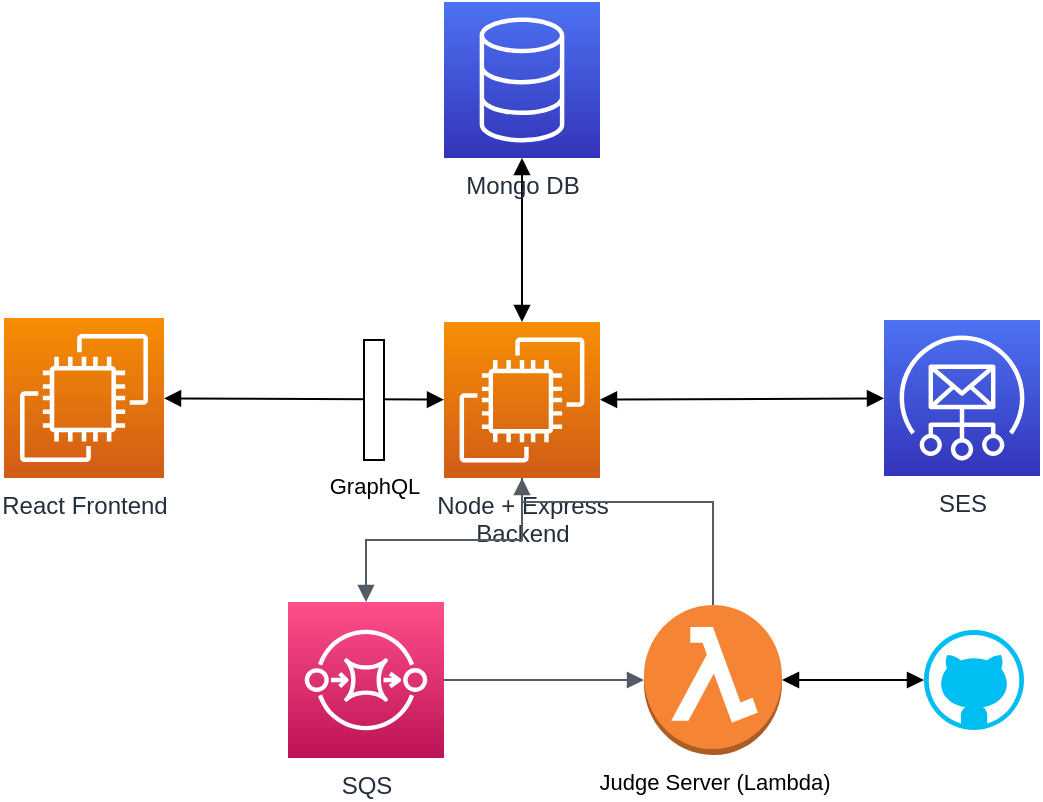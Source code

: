 <mxfile version="16.2.4" type="github">
  <diagram id="iUIAf91yaw_snY8xgFvM" name="Page-1">
    <mxGraphModel dx="1298" dy="837" grid="1" gridSize="10" guides="1" tooltips="1" connect="1" arrows="1" fold="1" page="1" pageScale="1" pageWidth="827" pageHeight="1169" math="0" shadow="0">
      <root>
        <mxCell id="0" />
        <mxCell id="1" parent="0" />
        <mxCell id="6MKFGP_MM5SU60d12Fkj-26" value="" style="edgeStyle=none;shape=connector;rounded=0;orthogonalLoop=1;jettySize=auto;html=1;labelBackgroundColor=default;fontFamily=Helvetica;fontSize=11;fontColor=default;startArrow=block;startFill=1;endArrow=block;endFill=1;strokeColor=default;" edge="1" parent="1" source="6MKFGP_MM5SU60d12Fkj-1" target="6MKFGP_MM5SU60d12Fkj-2">
          <mxGeometry relative="1" as="geometry" />
        </mxCell>
        <mxCell id="6MKFGP_MM5SU60d12Fkj-1" value="React Frontend&lt;br&gt;" style="sketch=0;points=[[0,0,0],[0.25,0,0],[0.5,0,0],[0.75,0,0],[1,0,0],[0,1,0],[0.25,1,0],[0.5,1,0],[0.75,1,0],[1,1,0],[0,0.25,0],[0,0.5,0],[0,0.75,0],[1,0.25,0],[1,0.5,0],[1,0.75,0]];outlineConnect=0;fontColor=#232F3E;gradientColor=#F78E04;gradientDirection=north;fillColor=#D05C17;strokeColor=#ffffff;dashed=0;verticalLabelPosition=bottom;verticalAlign=top;align=center;html=1;fontSize=12;fontStyle=0;aspect=fixed;shape=mxgraph.aws4.resourceIcon;resIcon=mxgraph.aws4.ec2;" vertex="1" parent="1">
          <mxGeometry x="140" y="238" width="80" height="80" as="geometry" />
        </mxCell>
        <mxCell id="6MKFGP_MM5SU60d12Fkj-25" value="" style="edgeStyle=none;shape=connector;rounded=0;orthogonalLoop=1;jettySize=auto;html=1;labelBackgroundColor=default;fontFamily=Helvetica;fontSize=11;fontColor=default;endArrow=block;strokeColor=default;startArrow=block;startFill=1;endFill=1;" edge="1" parent="1" source="6MKFGP_MM5SU60d12Fkj-2" target="6MKFGP_MM5SU60d12Fkj-4">
          <mxGeometry relative="1" as="geometry" />
        </mxCell>
        <mxCell id="6MKFGP_MM5SU60d12Fkj-27" value="" style="edgeStyle=none;shape=connector;rounded=0;orthogonalLoop=1;jettySize=auto;html=1;labelBackgroundColor=default;fontFamily=Helvetica;fontSize=11;fontColor=default;startArrow=block;startFill=1;endArrow=block;endFill=1;strokeColor=default;" edge="1" parent="1" source="6MKFGP_MM5SU60d12Fkj-2" target="6MKFGP_MM5SU60d12Fkj-3">
          <mxGeometry relative="1" as="geometry" />
        </mxCell>
        <mxCell id="6MKFGP_MM5SU60d12Fkj-2" value="Node + Express&lt;br&gt;Backend" style="sketch=0;points=[[0,0,0],[0.25,0,0],[0.5,0,0],[0.75,0,0],[1,0,0],[0,1,0],[0.25,1,0],[0.5,1,0],[0.75,1,0],[1,1,0],[0,0.25,0],[0,0.5,0],[0,0.75,0],[1,0.25,0],[1,0.5,0],[1,0.75,0]];outlineConnect=0;fontColor=#232F3E;gradientColor=#F78E04;gradientDirection=north;fillColor=#D05C17;strokeColor=#ffffff;dashed=0;verticalLabelPosition=bottom;verticalAlign=top;align=center;html=1;fontSize=12;fontStyle=0;aspect=fixed;shape=mxgraph.aws4.resourceIcon;resIcon=mxgraph.aws4.ec2;" vertex="1" parent="1">
          <mxGeometry x="360" y="240" width="78" height="78" as="geometry" />
        </mxCell>
        <mxCell id="6MKFGP_MM5SU60d12Fkj-3" value="Mongo DB&lt;br&gt;" style="sketch=0;points=[[0,0,0],[0.25,0,0],[0.5,0,0],[0.75,0,0],[1,0,0],[0,1,0],[0.25,1,0],[0.5,1,0],[0.75,1,0],[1,1,0],[0,0.25,0],[0,0.5,0],[0,0.75,0],[1,0.25,0],[1,0.5,0],[1,0.75,0]];outlineConnect=0;fontColor=#232F3E;gradientColor=#4D72F3;gradientDirection=north;fillColor=#3334B9;strokeColor=#ffffff;dashed=0;verticalLabelPosition=bottom;verticalAlign=top;align=center;html=1;fontSize=12;fontStyle=0;aspect=fixed;shape=mxgraph.aws4.resourceIcon;resIcon=mxgraph.aws4.database;" vertex="1" parent="1">
          <mxGeometry x="360" y="80" width="78" height="78" as="geometry" />
        </mxCell>
        <mxCell id="6MKFGP_MM5SU60d12Fkj-4" value="SES&lt;br&gt;" style="sketch=0;points=[[0,0,0],[0.25,0,0],[0.5,0,0],[0.75,0,0],[1,0,0],[0,1,0],[0.25,1,0],[0.5,1,0],[0.75,1,0],[1,1,0],[0,0.25,0],[0,0.5,0],[0,0.75,0],[1,0.25,0],[1,0.5,0],[1,0.75,0]];outlineConnect=0;fontColor=#232F3E;gradientColor=#4D72F3;gradientDirection=north;fillColor=#3334B9;strokeColor=#ffffff;dashed=0;verticalLabelPosition=bottom;verticalAlign=top;align=center;html=1;fontSize=12;fontStyle=0;aspect=fixed;shape=mxgraph.aws4.resourceIcon;resIcon=mxgraph.aws4.simple_email_service;" vertex="1" parent="1">
          <mxGeometry x="580" y="239" width="78" height="78" as="geometry" />
        </mxCell>
        <mxCell id="6MKFGP_MM5SU60d12Fkj-28" value="GraphQL&lt;br&gt;" style="verticalLabelPosition=bottom;verticalAlign=top;html=1;shape=mxgraph.basic.rect;fillColor2=none;strokeWidth=1;size=20;indent=5;fontFamily=Helvetica;fontSize=11;fontColor=default;" vertex="1" parent="1">
          <mxGeometry x="320" y="249" width="10" height="60" as="geometry" />
        </mxCell>
        <mxCell id="6MKFGP_MM5SU60d12Fkj-29" value="SQS&lt;br&gt;" style="sketch=0;points=[[0,0,0],[0.25,0,0],[0.5,0,0],[0.75,0,0],[1,0,0],[0,1,0],[0.25,1,0],[0.5,1,0],[0.75,1,0],[1,1,0],[0,0.25,0],[0,0.5,0],[0,0.75,0],[1,0.25,0],[1,0.5,0],[1,0.75,0]];outlineConnect=0;fontColor=#232F3E;gradientColor=#FF4F8B;gradientDirection=north;fillColor=#BC1356;strokeColor=#ffffff;dashed=0;verticalLabelPosition=bottom;verticalAlign=top;align=center;html=1;fontSize=12;fontStyle=0;aspect=fixed;shape=mxgraph.aws4.resourceIcon;resIcon=mxgraph.aws4.sqs;fontFamily=Helvetica;" vertex="1" parent="1">
          <mxGeometry x="282" y="380" width="78" height="78" as="geometry" />
        </mxCell>
        <mxCell id="6MKFGP_MM5SU60d12Fkj-38" value="" style="edgeStyle=none;shape=connector;rounded=0;orthogonalLoop=1;jettySize=auto;html=1;labelBackgroundColor=default;fontFamily=Helvetica;fontSize=11;fontColor=default;startArrow=block;startFill=1;endArrow=block;endFill=1;strokeColor=default;" edge="1" parent="1" source="6MKFGP_MM5SU60d12Fkj-31" target="6MKFGP_MM5SU60d12Fkj-37">
          <mxGeometry relative="1" as="geometry" />
        </mxCell>
        <mxCell id="6MKFGP_MM5SU60d12Fkj-31" value="Judge Server (Lambda)&lt;br&gt;" style="outlineConnect=0;dashed=0;verticalLabelPosition=bottom;verticalAlign=top;align=center;html=1;shape=mxgraph.aws3.lambda_function;fillColor=#F58534;gradientColor=none;fontFamily=Helvetica;fontSize=11;fontColor=default;" vertex="1" parent="1">
          <mxGeometry x="460" y="381.5" width="69" height="75" as="geometry" />
        </mxCell>
        <mxCell id="6MKFGP_MM5SU60d12Fkj-33" value="" style="edgeStyle=orthogonalEdgeStyle;html=1;endArrow=none;elbow=vertical;startArrow=block;startFill=1;strokeColor=#545B64;rounded=0;labelBackgroundColor=default;fontFamily=Helvetica;fontSize=11;fontColor=default;shape=connector;" edge="1" parent="1" source="6MKFGP_MM5SU60d12Fkj-29" target="6MKFGP_MM5SU60d12Fkj-2">
          <mxGeometry width="100" relative="1" as="geometry">
            <mxPoint x="360" y="370" as="sourcePoint" />
            <mxPoint x="460" y="370" as="targetPoint" />
          </mxGeometry>
        </mxCell>
        <mxCell id="6MKFGP_MM5SU60d12Fkj-34" value="" style="edgeStyle=orthogonalEdgeStyle;html=1;endArrow=none;elbow=vertical;startArrow=block;startFill=1;strokeColor=#545B64;rounded=0;labelBackgroundColor=default;fontFamily=Helvetica;fontSize=11;fontColor=default;shape=connector;" edge="1" parent="1" source="6MKFGP_MM5SU60d12Fkj-31" target="6MKFGP_MM5SU60d12Fkj-29">
          <mxGeometry width="100" relative="1" as="geometry">
            <mxPoint x="360" y="370" as="sourcePoint" />
            <mxPoint x="460" y="370" as="targetPoint" />
          </mxGeometry>
        </mxCell>
        <mxCell id="6MKFGP_MM5SU60d12Fkj-36" value="" style="edgeStyle=orthogonalEdgeStyle;html=1;endArrow=none;elbow=vertical;startArrow=block;startFill=1;strokeColor=#545B64;rounded=0;labelBackgroundColor=default;fontFamily=Helvetica;fontSize=11;fontColor=default;shape=connector;entryX=0.5;entryY=0;entryDx=0;entryDy=0;entryPerimeter=0;" edge="1" parent="1" source="6MKFGP_MM5SU60d12Fkj-2" target="6MKFGP_MM5SU60d12Fkj-31">
          <mxGeometry width="100" relative="1" as="geometry">
            <mxPoint x="450" y="330" as="sourcePoint" />
            <mxPoint x="550" y="330" as="targetPoint" />
            <Array as="points">
              <mxPoint x="399" y="330" />
              <mxPoint x="495" y="330" />
            </Array>
          </mxGeometry>
        </mxCell>
        <mxCell id="6MKFGP_MM5SU60d12Fkj-37" value="" style="verticalLabelPosition=bottom;html=1;verticalAlign=top;align=center;strokeColor=none;fillColor=#00BEF2;shape=mxgraph.azure.github_code;pointerEvents=1;fontFamily=Helvetica;fontSize=11;fontColor=default;" vertex="1" parent="1">
          <mxGeometry x="600" y="394" width="50" height="50" as="geometry" />
        </mxCell>
      </root>
    </mxGraphModel>
  </diagram>
</mxfile>

